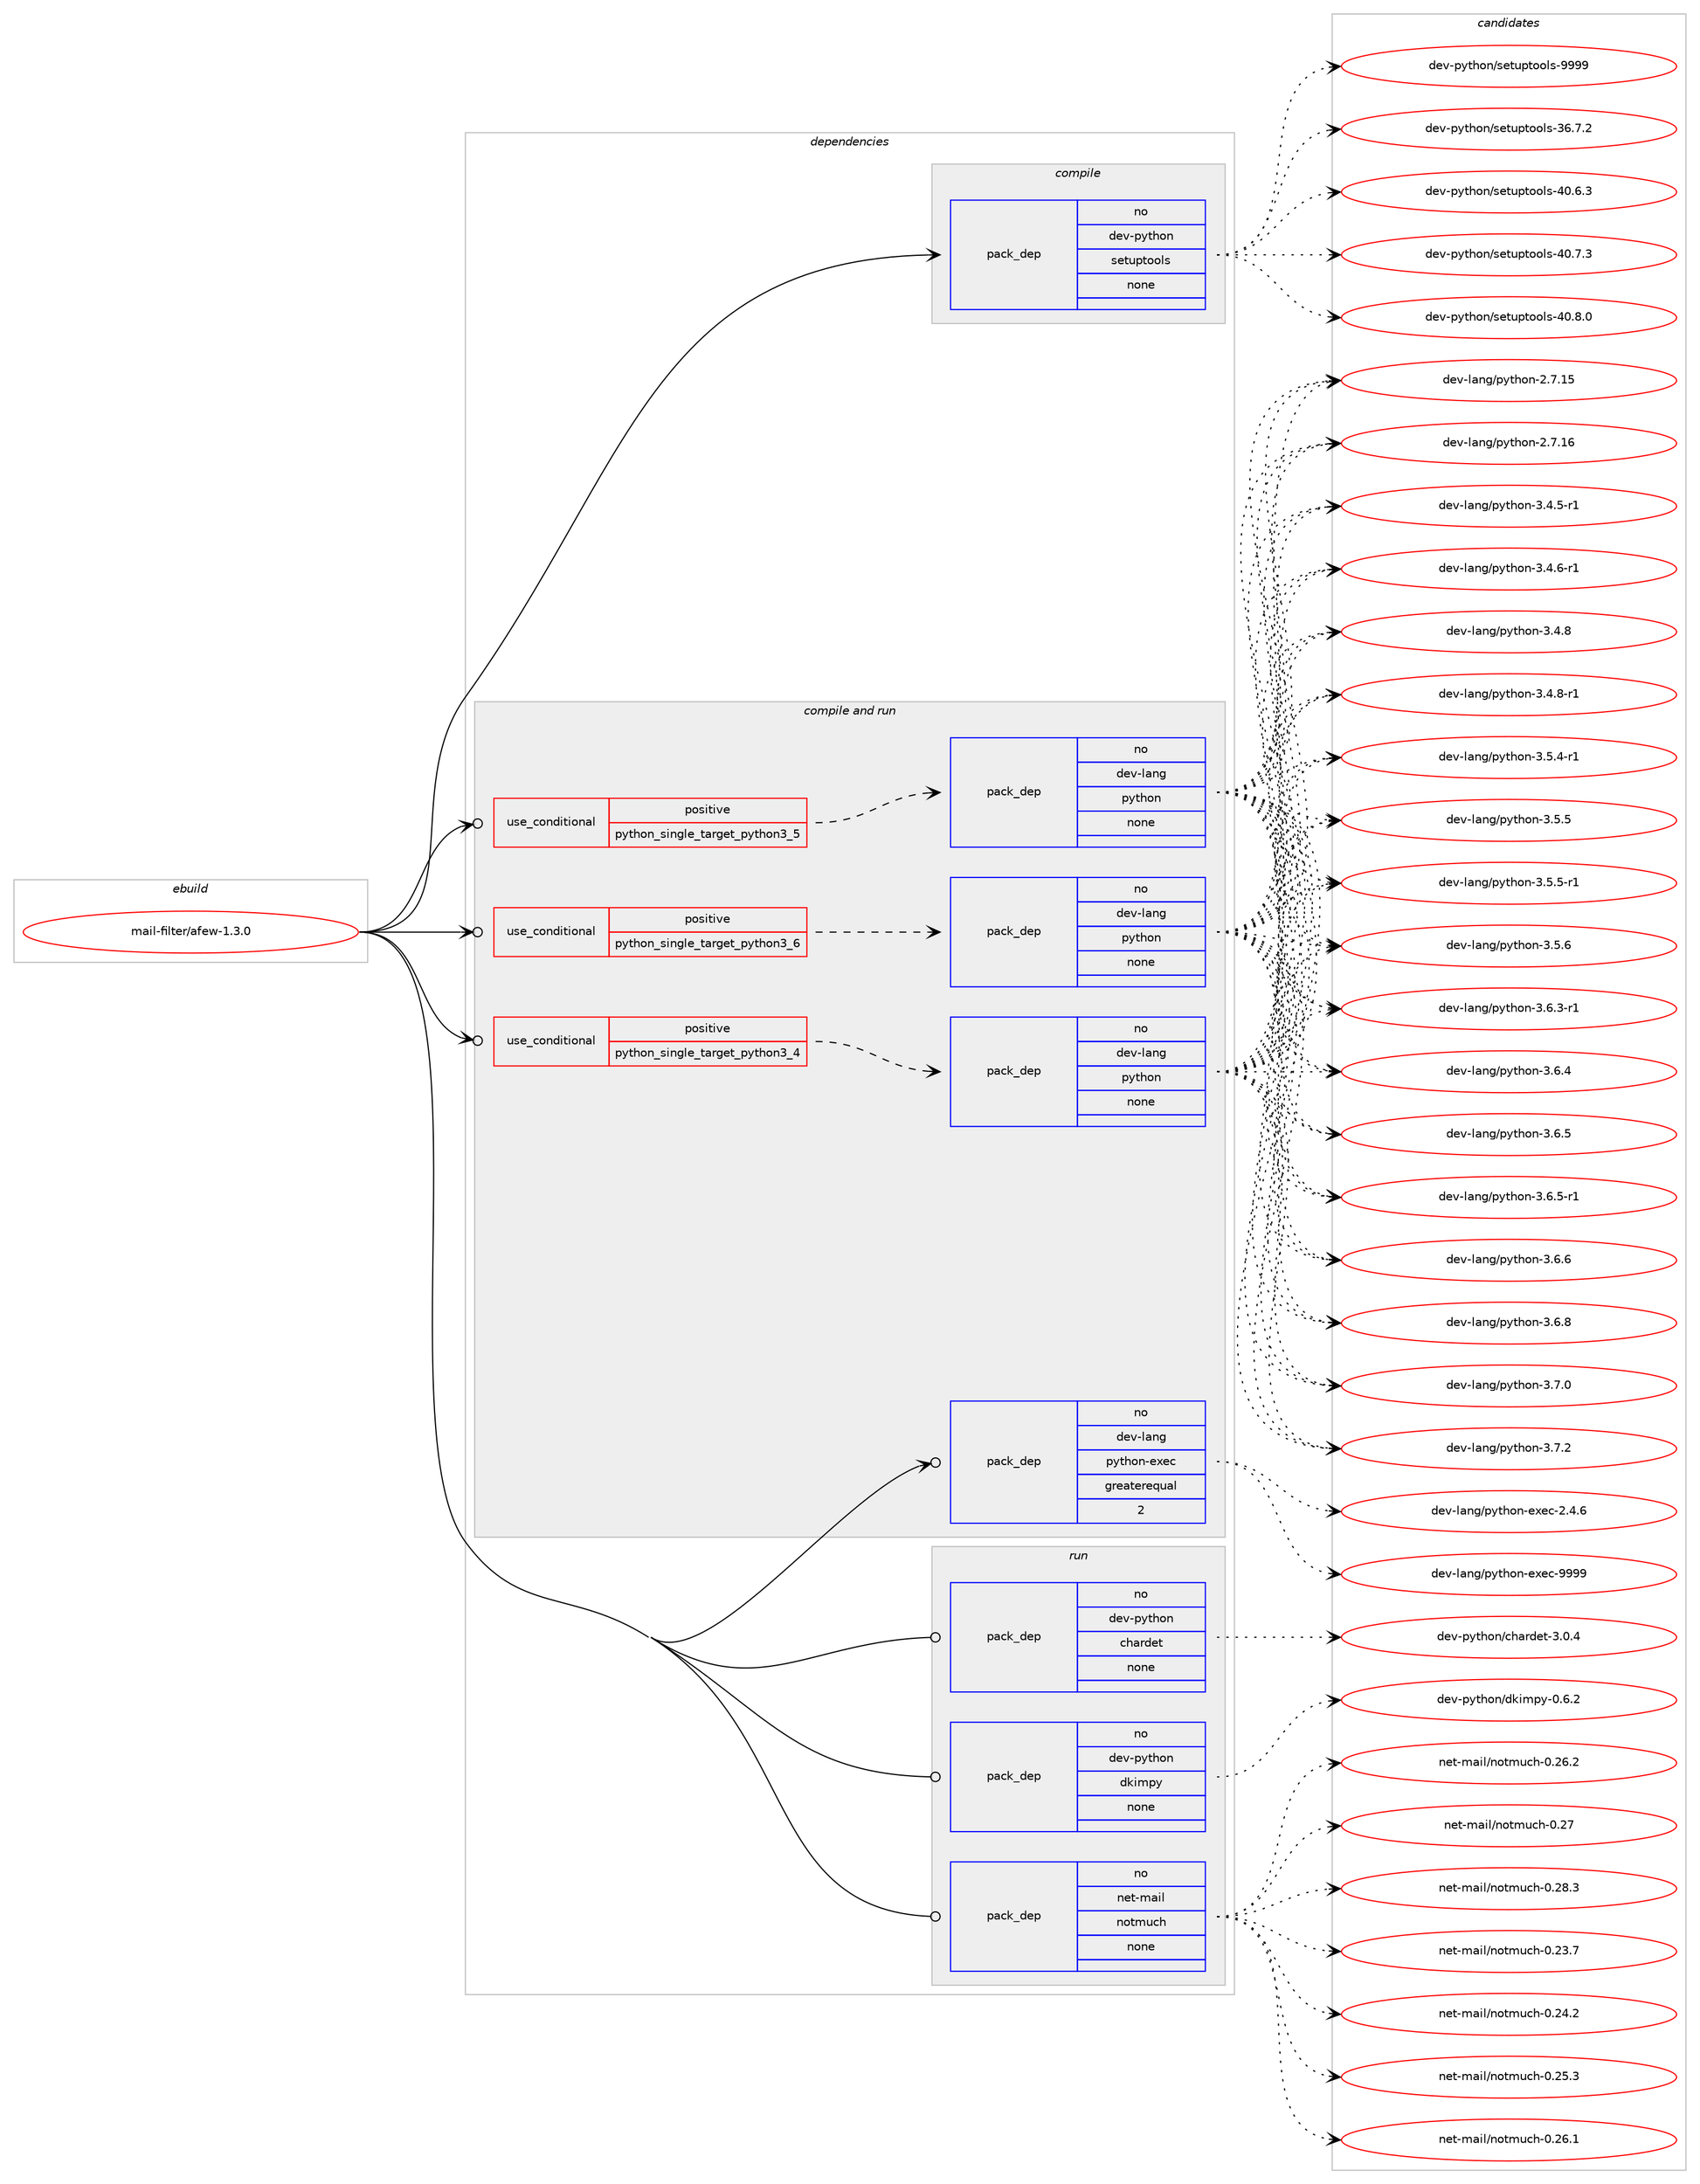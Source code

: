 digraph prolog {

# *************
# Graph options
# *************

newrank=true;
concentrate=true;
compound=true;
graph [rankdir=LR,fontname=Helvetica,fontsize=10,ranksep=1.5];#, ranksep=2.5, nodesep=0.2];
edge  [arrowhead=vee];
node  [fontname=Helvetica,fontsize=10];

# **********
# The ebuild
# **********

subgraph cluster_leftcol {
color=gray;
rank=same;
label=<<i>ebuild</i>>;
id [label="mail-filter/afew-1.3.0", color=red, width=4, href="../mail-filter/afew-1.3.0.svg"];
}

# ****************
# The dependencies
# ****************

subgraph cluster_midcol {
color=gray;
label=<<i>dependencies</i>>;
subgraph cluster_compile {
fillcolor="#eeeeee";
style=filled;
label=<<i>compile</i>>;
subgraph pack1139089 {
dependency1594927 [label=<<TABLE BORDER="0" CELLBORDER="1" CELLSPACING="0" CELLPADDING="4" WIDTH="220"><TR><TD ROWSPAN="6" CELLPADDING="30">pack_dep</TD></TR><TR><TD WIDTH="110">no</TD></TR><TR><TD>dev-python</TD></TR><TR><TD>setuptools</TD></TR><TR><TD>none</TD></TR><TR><TD></TD></TR></TABLE>>, shape=none, color=blue];
}
id:e -> dependency1594927:w [weight=20,style="solid",arrowhead="vee"];
}
subgraph cluster_compileandrun {
fillcolor="#eeeeee";
style=filled;
label=<<i>compile and run</i>>;
subgraph cond430757 {
dependency1594928 [label=<<TABLE BORDER="0" CELLBORDER="1" CELLSPACING="0" CELLPADDING="4"><TR><TD ROWSPAN="3" CELLPADDING="10">use_conditional</TD></TR><TR><TD>positive</TD></TR><TR><TD>python_single_target_python3_4</TD></TR></TABLE>>, shape=none, color=red];
subgraph pack1139090 {
dependency1594929 [label=<<TABLE BORDER="0" CELLBORDER="1" CELLSPACING="0" CELLPADDING="4" WIDTH="220"><TR><TD ROWSPAN="6" CELLPADDING="30">pack_dep</TD></TR><TR><TD WIDTH="110">no</TD></TR><TR><TD>dev-lang</TD></TR><TR><TD>python</TD></TR><TR><TD>none</TD></TR><TR><TD></TD></TR></TABLE>>, shape=none, color=blue];
}
dependency1594928:e -> dependency1594929:w [weight=20,style="dashed",arrowhead="vee"];
}
id:e -> dependency1594928:w [weight=20,style="solid",arrowhead="odotvee"];
subgraph cond430758 {
dependency1594930 [label=<<TABLE BORDER="0" CELLBORDER="1" CELLSPACING="0" CELLPADDING="4"><TR><TD ROWSPAN="3" CELLPADDING="10">use_conditional</TD></TR><TR><TD>positive</TD></TR><TR><TD>python_single_target_python3_5</TD></TR></TABLE>>, shape=none, color=red];
subgraph pack1139091 {
dependency1594931 [label=<<TABLE BORDER="0" CELLBORDER="1" CELLSPACING="0" CELLPADDING="4" WIDTH="220"><TR><TD ROWSPAN="6" CELLPADDING="30">pack_dep</TD></TR><TR><TD WIDTH="110">no</TD></TR><TR><TD>dev-lang</TD></TR><TR><TD>python</TD></TR><TR><TD>none</TD></TR><TR><TD></TD></TR></TABLE>>, shape=none, color=blue];
}
dependency1594930:e -> dependency1594931:w [weight=20,style="dashed",arrowhead="vee"];
}
id:e -> dependency1594930:w [weight=20,style="solid",arrowhead="odotvee"];
subgraph cond430759 {
dependency1594932 [label=<<TABLE BORDER="0" CELLBORDER="1" CELLSPACING="0" CELLPADDING="4"><TR><TD ROWSPAN="3" CELLPADDING="10">use_conditional</TD></TR><TR><TD>positive</TD></TR><TR><TD>python_single_target_python3_6</TD></TR></TABLE>>, shape=none, color=red];
subgraph pack1139092 {
dependency1594933 [label=<<TABLE BORDER="0" CELLBORDER="1" CELLSPACING="0" CELLPADDING="4" WIDTH="220"><TR><TD ROWSPAN="6" CELLPADDING="30">pack_dep</TD></TR><TR><TD WIDTH="110">no</TD></TR><TR><TD>dev-lang</TD></TR><TR><TD>python</TD></TR><TR><TD>none</TD></TR><TR><TD></TD></TR></TABLE>>, shape=none, color=blue];
}
dependency1594932:e -> dependency1594933:w [weight=20,style="dashed",arrowhead="vee"];
}
id:e -> dependency1594932:w [weight=20,style="solid",arrowhead="odotvee"];
subgraph pack1139093 {
dependency1594934 [label=<<TABLE BORDER="0" CELLBORDER="1" CELLSPACING="0" CELLPADDING="4" WIDTH="220"><TR><TD ROWSPAN="6" CELLPADDING="30">pack_dep</TD></TR><TR><TD WIDTH="110">no</TD></TR><TR><TD>dev-lang</TD></TR><TR><TD>python-exec</TD></TR><TR><TD>greaterequal</TD></TR><TR><TD>2</TD></TR></TABLE>>, shape=none, color=blue];
}
id:e -> dependency1594934:w [weight=20,style="solid",arrowhead="odotvee"];
}
subgraph cluster_run {
fillcolor="#eeeeee";
style=filled;
label=<<i>run</i>>;
subgraph pack1139094 {
dependency1594935 [label=<<TABLE BORDER="0" CELLBORDER="1" CELLSPACING="0" CELLPADDING="4" WIDTH="220"><TR><TD ROWSPAN="6" CELLPADDING="30">pack_dep</TD></TR><TR><TD WIDTH="110">no</TD></TR><TR><TD>dev-python</TD></TR><TR><TD>chardet</TD></TR><TR><TD>none</TD></TR><TR><TD></TD></TR></TABLE>>, shape=none, color=blue];
}
id:e -> dependency1594935:w [weight=20,style="solid",arrowhead="odot"];
subgraph pack1139095 {
dependency1594936 [label=<<TABLE BORDER="0" CELLBORDER="1" CELLSPACING="0" CELLPADDING="4" WIDTH="220"><TR><TD ROWSPAN="6" CELLPADDING="30">pack_dep</TD></TR><TR><TD WIDTH="110">no</TD></TR><TR><TD>dev-python</TD></TR><TR><TD>dkimpy</TD></TR><TR><TD>none</TD></TR><TR><TD></TD></TR></TABLE>>, shape=none, color=blue];
}
id:e -> dependency1594936:w [weight=20,style="solid",arrowhead="odot"];
subgraph pack1139096 {
dependency1594937 [label=<<TABLE BORDER="0" CELLBORDER="1" CELLSPACING="0" CELLPADDING="4" WIDTH="220"><TR><TD ROWSPAN="6" CELLPADDING="30">pack_dep</TD></TR><TR><TD WIDTH="110">no</TD></TR><TR><TD>net-mail</TD></TR><TR><TD>notmuch</TD></TR><TR><TD>none</TD></TR><TR><TD></TD></TR></TABLE>>, shape=none, color=blue];
}
id:e -> dependency1594937:w [weight=20,style="solid",arrowhead="odot"];
}
}

# **************
# The candidates
# **************

subgraph cluster_choices {
rank=same;
color=gray;
label=<<i>candidates</i>>;

subgraph choice1139089 {
color=black;
nodesep=1;
choice100101118451121211161041111104711510111611711211611111110811545515446554650 [label="dev-python/setuptools-36.7.2", color=red, width=4,href="../dev-python/setuptools-36.7.2.svg"];
choice100101118451121211161041111104711510111611711211611111110811545524846544651 [label="dev-python/setuptools-40.6.3", color=red, width=4,href="../dev-python/setuptools-40.6.3.svg"];
choice100101118451121211161041111104711510111611711211611111110811545524846554651 [label="dev-python/setuptools-40.7.3", color=red, width=4,href="../dev-python/setuptools-40.7.3.svg"];
choice100101118451121211161041111104711510111611711211611111110811545524846564648 [label="dev-python/setuptools-40.8.0", color=red, width=4,href="../dev-python/setuptools-40.8.0.svg"];
choice10010111845112121116104111110471151011161171121161111111081154557575757 [label="dev-python/setuptools-9999", color=red, width=4,href="../dev-python/setuptools-9999.svg"];
dependency1594927:e -> choice100101118451121211161041111104711510111611711211611111110811545515446554650:w [style=dotted,weight="100"];
dependency1594927:e -> choice100101118451121211161041111104711510111611711211611111110811545524846544651:w [style=dotted,weight="100"];
dependency1594927:e -> choice100101118451121211161041111104711510111611711211611111110811545524846554651:w [style=dotted,weight="100"];
dependency1594927:e -> choice100101118451121211161041111104711510111611711211611111110811545524846564648:w [style=dotted,weight="100"];
dependency1594927:e -> choice10010111845112121116104111110471151011161171121161111111081154557575757:w [style=dotted,weight="100"];
}
subgraph choice1139090 {
color=black;
nodesep=1;
choice10010111845108971101034711212111610411111045504655464953 [label="dev-lang/python-2.7.15", color=red, width=4,href="../dev-lang/python-2.7.15.svg"];
choice10010111845108971101034711212111610411111045504655464954 [label="dev-lang/python-2.7.16", color=red, width=4,href="../dev-lang/python-2.7.16.svg"];
choice1001011184510897110103471121211161041111104551465246534511449 [label="dev-lang/python-3.4.5-r1", color=red, width=4,href="../dev-lang/python-3.4.5-r1.svg"];
choice1001011184510897110103471121211161041111104551465246544511449 [label="dev-lang/python-3.4.6-r1", color=red, width=4,href="../dev-lang/python-3.4.6-r1.svg"];
choice100101118451089711010347112121116104111110455146524656 [label="dev-lang/python-3.4.8", color=red, width=4,href="../dev-lang/python-3.4.8.svg"];
choice1001011184510897110103471121211161041111104551465246564511449 [label="dev-lang/python-3.4.8-r1", color=red, width=4,href="../dev-lang/python-3.4.8-r1.svg"];
choice1001011184510897110103471121211161041111104551465346524511449 [label="dev-lang/python-3.5.4-r1", color=red, width=4,href="../dev-lang/python-3.5.4-r1.svg"];
choice100101118451089711010347112121116104111110455146534653 [label="dev-lang/python-3.5.5", color=red, width=4,href="../dev-lang/python-3.5.5.svg"];
choice1001011184510897110103471121211161041111104551465346534511449 [label="dev-lang/python-3.5.5-r1", color=red, width=4,href="../dev-lang/python-3.5.5-r1.svg"];
choice100101118451089711010347112121116104111110455146534654 [label="dev-lang/python-3.5.6", color=red, width=4,href="../dev-lang/python-3.5.6.svg"];
choice1001011184510897110103471121211161041111104551465446514511449 [label="dev-lang/python-3.6.3-r1", color=red, width=4,href="../dev-lang/python-3.6.3-r1.svg"];
choice100101118451089711010347112121116104111110455146544652 [label="dev-lang/python-3.6.4", color=red, width=4,href="../dev-lang/python-3.6.4.svg"];
choice100101118451089711010347112121116104111110455146544653 [label="dev-lang/python-3.6.5", color=red, width=4,href="../dev-lang/python-3.6.5.svg"];
choice1001011184510897110103471121211161041111104551465446534511449 [label="dev-lang/python-3.6.5-r1", color=red, width=4,href="../dev-lang/python-3.6.5-r1.svg"];
choice100101118451089711010347112121116104111110455146544654 [label="dev-lang/python-3.6.6", color=red, width=4,href="../dev-lang/python-3.6.6.svg"];
choice100101118451089711010347112121116104111110455146544656 [label="dev-lang/python-3.6.8", color=red, width=4,href="../dev-lang/python-3.6.8.svg"];
choice100101118451089711010347112121116104111110455146554648 [label="dev-lang/python-3.7.0", color=red, width=4,href="../dev-lang/python-3.7.0.svg"];
choice100101118451089711010347112121116104111110455146554650 [label="dev-lang/python-3.7.2", color=red, width=4,href="../dev-lang/python-3.7.2.svg"];
dependency1594929:e -> choice10010111845108971101034711212111610411111045504655464953:w [style=dotted,weight="100"];
dependency1594929:e -> choice10010111845108971101034711212111610411111045504655464954:w [style=dotted,weight="100"];
dependency1594929:e -> choice1001011184510897110103471121211161041111104551465246534511449:w [style=dotted,weight="100"];
dependency1594929:e -> choice1001011184510897110103471121211161041111104551465246544511449:w [style=dotted,weight="100"];
dependency1594929:e -> choice100101118451089711010347112121116104111110455146524656:w [style=dotted,weight="100"];
dependency1594929:e -> choice1001011184510897110103471121211161041111104551465246564511449:w [style=dotted,weight="100"];
dependency1594929:e -> choice1001011184510897110103471121211161041111104551465346524511449:w [style=dotted,weight="100"];
dependency1594929:e -> choice100101118451089711010347112121116104111110455146534653:w [style=dotted,weight="100"];
dependency1594929:e -> choice1001011184510897110103471121211161041111104551465346534511449:w [style=dotted,weight="100"];
dependency1594929:e -> choice100101118451089711010347112121116104111110455146534654:w [style=dotted,weight="100"];
dependency1594929:e -> choice1001011184510897110103471121211161041111104551465446514511449:w [style=dotted,weight="100"];
dependency1594929:e -> choice100101118451089711010347112121116104111110455146544652:w [style=dotted,weight="100"];
dependency1594929:e -> choice100101118451089711010347112121116104111110455146544653:w [style=dotted,weight="100"];
dependency1594929:e -> choice1001011184510897110103471121211161041111104551465446534511449:w [style=dotted,weight="100"];
dependency1594929:e -> choice100101118451089711010347112121116104111110455146544654:w [style=dotted,weight="100"];
dependency1594929:e -> choice100101118451089711010347112121116104111110455146544656:w [style=dotted,weight="100"];
dependency1594929:e -> choice100101118451089711010347112121116104111110455146554648:w [style=dotted,weight="100"];
dependency1594929:e -> choice100101118451089711010347112121116104111110455146554650:w [style=dotted,weight="100"];
}
subgraph choice1139091 {
color=black;
nodesep=1;
choice10010111845108971101034711212111610411111045504655464953 [label="dev-lang/python-2.7.15", color=red, width=4,href="../dev-lang/python-2.7.15.svg"];
choice10010111845108971101034711212111610411111045504655464954 [label="dev-lang/python-2.7.16", color=red, width=4,href="../dev-lang/python-2.7.16.svg"];
choice1001011184510897110103471121211161041111104551465246534511449 [label="dev-lang/python-3.4.5-r1", color=red, width=4,href="../dev-lang/python-3.4.5-r1.svg"];
choice1001011184510897110103471121211161041111104551465246544511449 [label="dev-lang/python-3.4.6-r1", color=red, width=4,href="../dev-lang/python-3.4.6-r1.svg"];
choice100101118451089711010347112121116104111110455146524656 [label="dev-lang/python-3.4.8", color=red, width=4,href="../dev-lang/python-3.4.8.svg"];
choice1001011184510897110103471121211161041111104551465246564511449 [label="dev-lang/python-3.4.8-r1", color=red, width=4,href="../dev-lang/python-3.4.8-r1.svg"];
choice1001011184510897110103471121211161041111104551465346524511449 [label="dev-lang/python-3.5.4-r1", color=red, width=4,href="../dev-lang/python-3.5.4-r1.svg"];
choice100101118451089711010347112121116104111110455146534653 [label="dev-lang/python-3.5.5", color=red, width=4,href="../dev-lang/python-3.5.5.svg"];
choice1001011184510897110103471121211161041111104551465346534511449 [label="dev-lang/python-3.5.5-r1", color=red, width=4,href="../dev-lang/python-3.5.5-r1.svg"];
choice100101118451089711010347112121116104111110455146534654 [label="dev-lang/python-3.5.6", color=red, width=4,href="../dev-lang/python-3.5.6.svg"];
choice1001011184510897110103471121211161041111104551465446514511449 [label="dev-lang/python-3.6.3-r1", color=red, width=4,href="../dev-lang/python-3.6.3-r1.svg"];
choice100101118451089711010347112121116104111110455146544652 [label="dev-lang/python-3.6.4", color=red, width=4,href="../dev-lang/python-3.6.4.svg"];
choice100101118451089711010347112121116104111110455146544653 [label="dev-lang/python-3.6.5", color=red, width=4,href="../dev-lang/python-3.6.5.svg"];
choice1001011184510897110103471121211161041111104551465446534511449 [label="dev-lang/python-3.6.5-r1", color=red, width=4,href="../dev-lang/python-3.6.5-r1.svg"];
choice100101118451089711010347112121116104111110455146544654 [label="dev-lang/python-3.6.6", color=red, width=4,href="../dev-lang/python-3.6.6.svg"];
choice100101118451089711010347112121116104111110455146544656 [label="dev-lang/python-3.6.8", color=red, width=4,href="../dev-lang/python-3.6.8.svg"];
choice100101118451089711010347112121116104111110455146554648 [label="dev-lang/python-3.7.0", color=red, width=4,href="../dev-lang/python-3.7.0.svg"];
choice100101118451089711010347112121116104111110455146554650 [label="dev-lang/python-3.7.2", color=red, width=4,href="../dev-lang/python-3.7.2.svg"];
dependency1594931:e -> choice10010111845108971101034711212111610411111045504655464953:w [style=dotted,weight="100"];
dependency1594931:e -> choice10010111845108971101034711212111610411111045504655464954:w [style=dotted,weight="100"];
dependency1594931:e -> choice1001011184510897110103471121211161041111104551465246534511449:w [style=dotted,weight="100"];
dependency1594931:e -> choice1001011184510897110103471121211161041111104551465246544511449:w [style=dotted,weight="100"];
dependency1594931:e -> choice100101118451089711010347112121116104111110455146524656:w [style=dotted,weight="100"];
dependency1594931:e -> choice1001011184510897110103471121211161041111104551465246564511449:w [style=dotted,weight="100"];
dependency1594931:e -> choice1001011184510897110103471121211161041111104551465346524511449:w [style=dotted,weight="100"];
dependency1594931:e -> choice100101118451089711010347112121116104111110455146534653:w [style=dotted,weight="100"];
dependency1594931:e -> choice1001011184510897110103471121211161041111104551465346534511449:w [style=dotted,weight="100"];
dependency1594931:e -> choice100101118451089711010347112121116104111110455146534654:w [style=dotted,weight="100"];
dependency1594931:e -> choice1001011184510897110103471121211161041111104551465446514511449:w [style=dotted,weight="100"];
dependency1594931:e -> choice100101118451089711010347112121116104111110455146544652:w [style=dotted,weight="100"];
dependency1594931:e -> choice100101118451089711010347112121116104111110455146544653:w [style=dotted,weight="100"];
dependency1594931:e -> choice1001011184510897110103471121211161041111104551465446534511449:w [style=dotted,weight="100"];
dependency1594931:e -> choice100101118451089711010347112121116104111110455146544654:w [style=dotted,weight="100"];
dependency1594931:e -> choice100101118451089711010347112121116104111110455146544656:w [style=dotted,weight="100"];
dependency1594931:e -> choice100101118451089711010347112121116104111110455146554648:w [style=dotted,weight="100"];
dependency1594931:e -> choice100101118451089711010347112121116104111110455146554650:w [style=dotted,weight="100"];
}
subgraph choice1139092 {
color=black;
nodesep=1;
choice10010111845108971101034711212111610411111045504655464953 [label="dev-lang/python-2.7.15", color=red, width=4,href="../dev-lang/python-2.7.15.svg"];
choice10010111845108971101034711212111610411111045504655464954 [label="dev-lang/python-2.7.16", color=red, width=4,href="../dev-lang/python-2.7.16.svg"];
choice1001011184510897110103471121211161041111104551465246534511449 [label="dev-lang/python-3.4.5-r1", color=red, width=4,href="../dev-lang/python-3.4.5-r1.svg"];
choice1001011184510897110103471121211161041111104551465246544511449 [label="dev-lang/python-3.4.6-r1", color=red, width=4,href="../dev-lang/python-3.4.6-r1.svg"];
choice100101118451089711010347112121116104111110455146524656 [label="dev-lang/python-3.4.8", color=red, width=4,href="../dev-lang/python-3.4.8.svg"];
choice1001011184510897110103471121211161041111104551465246564511449 [label="dev-lang/python-3.4.8-r1", color=red, width=4,href="../dev-lang/python-3.4.8-r1.svg"];
choice1001011184510897110103471121211161041111104551465346524511449 [label="dev-lang/python-3.5.4-r1", color=red, width=4,href="../dev-lang/python-3.5.4-r1.svg"];
choice100101118451089711010347112121116104111110455146534653 [label="dev-lang/python-3.5.5", color=red, width=4,href="../dev-lang/python-3.5.5.svg"];
choice1001011184510897110103471121211161041111104551465346534511449 [label="dev-lang/python-3.5.5-r1", color=red, width=4,href="../dev-lang/python-3.5.5-r1.svg"];
choice100101118451089711010347112121116104111110455146534654 [label="dev-lang/python-3.5.6", color=red, width=4,href="../dev-lang/python-3.5.6.svg"];
choice1001011184510897110103471121211161041111104551465446514511449 [label="dev-lang/python-3.6.3-r1", color=red, width=4,href="../dev-lang/python-3.6.3-r1.svg"];
choice100101118451089711010347112121116104111110455146544652 [label="dev-lang/python-3.6.4", color=red, width=4,href="../dev-lang/python-3.6.4.svg"];
choice100101118451089711010347112121116104111110455146544653 [label="dev-lang/python-3.6.5", color=red, width=4,href="../dev-lang/python-3.6.5.svg"];
choice1001011184510897110103471121211161041111104551465446534511449 [label="dev-lang/python-3.6.5-r1", color=red, width=4,href="../dev-lang/python-3.6.5-r1.svg"];
choice100101118451089711010347112121116104111110455146544654 [label="dev-lang/python-3.6.6", color=red, width=4,href="../dev-lang/python-3.6.6.svg"];
choice100101118451089711010347112121116104111110455146544656 [label="dev-lang/python-3.6.8", color=red, width=4,href="../dev-lang/python-3.6.8.svg"];
choice100101118451089711010347112121116104111110455146554648 [label="dev-lang/python-3.7.0", color=red, width=4,href="../dev-lang/python-3.7.0.svg"];
choice100101118451089711010347112121116104111110455146554650 [label="dev-lang/python-3.7.2", color=red, width=4,href="../dev-lang/python-3.7.2.svg"];
dependency1594933:e -> choice10010111845108971101034711212111610411111045504655464953:w [style=dotted,weight="100"];
dependency1594933:e -> choice10010111845108971101034711212111610411111045504655464954:w [style=dotted,weight="100"];
dependency1594933:e -> choice1001011184510897110103471121211161041111104551465246534511449:w [style=dotted,weight="100"];
dependency1594933:e -> choice1001011184510897110103471121211161041111104551465246544511449:w [style=dotted,weight="100"];
dependency1594933:e -> choice100101118451089711010347112121116104111110455146524656:w [style=dotted,weight="100"];
dependency1594933:e -> choice1001011184510897110103471121211161041111104551465246564511449:w [style=dotted,weight="100"];
dependency1594933:e -> choice1001011184510897110103471121211161041111104551465346524511449:w [style=dotted,weight="100"];
dependency1594933:e -> choice100101118451089711010347112121116104111110455146534653:w [style=dotted,weight="100"];
dependency1594933:e -> choice1001011184510897110103471121211161041111104551465346534511449:w [style=dotted,weight="100"];
dependency1594933:e -> choice100101118451089711010347112121116104111110455146534654:w [style=dotted,weight="100"];
dependency1594933:e -> choice1001011184510897110103471121211161041111104551465446514511449:w [style=dotted,weight="100"];
dependency1594933:e -> choice100101118451089711010347112121116104111110455146544652:w [style=dotted,weight="100"];
dependency1594933:e -> choice100101118451089711010347112121116104111110455146544653:w [style=dotted,weight="100"];
dependency1594933:e -> choice1001011184510897110103471121211161041111104551465446534511449:w [style=dotted,weight="100"];
dependency1594933:e -> choice100101118451089711010347112121116104111110455146544654:w [style=dotted,weight="100"];
dependency1594933:e -> choice100101118451089711010347112121116104111110455146544656:w [style=dotted,weight="100"];
dependency1594933:e -> choice100101118451089711010347112121116104111110455146554648:w [style=dotted,weight="100"];
dependency1594933:e -> choice100101118451089711010347112121116104111110455146554650:w [style=dotted,weight="100"];
}
subgraph choice1139093 {
color=black;
nodesep=1;
choice1001011184510897110103471121211161041111104510112010199455046524654 [label="dev-lang/python-exec-2.4.6", color=red, width=4,href="../dev-lang/python-exec-2.4.6.svg"];
choice10010111845108971101034711212111610411111045101120101994557575757 [label="dev-lang/python-exec-9999", color=red, width=4,href="../dev-lang/python-exec-9999.svg"];
dependency1594934:e -> choice1001011184510897110103471121211161041111104510112010199455046524654:w [style=dotted,weight="100"];
dependency1594934:e -> choice10010111845108971101034711212111610411111045101120101994557575757:w [style=dotted,weight="100"];
}
subgraph choice1139094 {
color=black;
nodesep=1;
choice10010111845112121116104111110479910497114100101116455146484652 [label="dev-python/chardet-3.0.4", color=red, width=4,href="../dev-python/chardet-3.0.4.svg"];
dependency1594935:e -> choice10010111845112121116104111110479910497114100101116455146484652:w [style=dotted,weight="100"];
}
subgraph choice1139095 {
color=black;
nodesep=1;
choice1001011184511212111610411111047100107105109112121454846544650 [label="dev-python/dkimpy-0.6.2", color=red, width=4,href="../dev-python/dkimpy-0.6.2.svg"];
dependency1594936:e -> choice1001011184511212111610411111047100107105109112121454846544650:w [style=dotted,weight="100"];
}
subgraph choice1139096 {
color=black;
nodesep=1;
choice1101011164510997105108471101111161091179910445484650514655 [label="net-mail/notmuch-0.23.7", color=red, width=4,href="../net-mail/notmuch-0.23.7.svg"];
choice1101011164510997105108471101111161091179910445484650524650 [label="net-mail/notmuch-0.24.2", color=red, width=4,href="../net-mail/notmuch-0.24.2.svg"];
choice1101011164510997105108471101111161091179910445484650534651 [label="net-mail/notmuch-0.25.3", color=red, width=4,href="../net-mail/notmuch-0.25.3.svg"];
choice1101011164510997105108471101111161091179910445484650544649 [label="net-mail/notmuch-0.26.1", color=red, width=4,href="../net-mail/notmuch-0.26.1.svg"];
choice1101011164510997105108471101111161091179910445484650544650 [label="net-mail/notmuch-0.26.2", color=red, width=4,href="../net-mail/notmuch-0.26.2.svg"];
choice110101116451099710510847110111116109117991044548465055 [label="net-mail/notmuch-0.27", color=red, width=4,href="../net-mail/notmuch-0.27.svg"];
choice1101011164510997105108471101111161091179910445484650564651 [label="net-mail/notmuch-0.28.3", color=red, width=4,href="../net-mail/notmuch-0.28.3.svg"];
dependency1594937:e -> choice1101011164510997105108471101111161091179910445484650514655:w [style=dotted,weight="100"];
dependency1594937:e -> choice1101011164510997105108471101111161091179910445484650524650:w [style=dotted,weight="100"];
dependency1594937:e -> choice1101011164510997105108471101111161091179910445484650534651:w [style=dotted,weight="100"];
dependency1594937:e -> choice1101011164510997105108471101111161091179910445484650544649:w [style=dotted,weight="100"];
dependency1594937:e -> choice1101011164510997105108471101111161091179910445484650544650:w [style=dotted,weight="100"];
dependency1594937:e -> choice110101116451099710510847110111116109117991044548465055:w [style=dotted,weight="100"];
dependency1594937:e -> choice1101011164510997105108471101111161091179910445484650564651:w [style=dotted,weight="100"];
}
}

}

